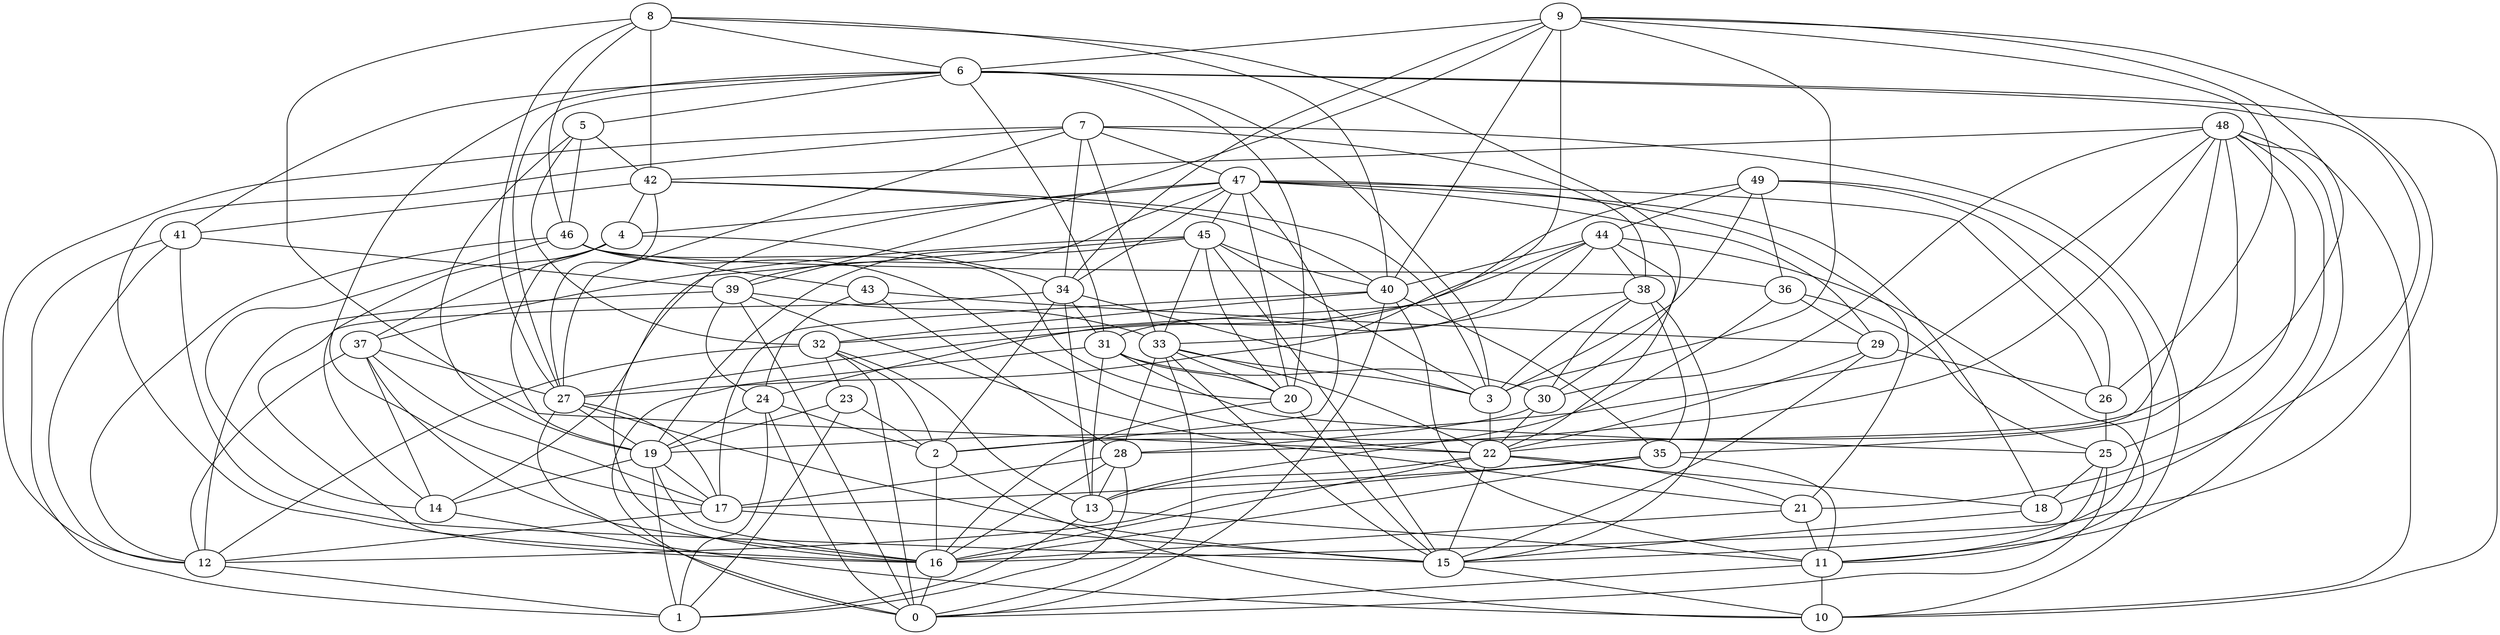digraph GG_graph {

subgraph G_graph {
edge [color = black]
"29" -> "15" [dir = none]
"46" -> "12" [dir = none]
"5" -> "19" [dir = none]
"33" -> "22" [dir = none]
"33" -> "28" [dir = none]
"4" -> "19" [dir = none]
"36" -> "13" [dir = none]
"38" -> "30" [dir = none]
"40" -> "17" [dir = none]
"17" -> "15" [dir = none]
"9" -> "39" [dir = none]
"9" -> "16" [dir = none]
"9" -> "27" [dir = none]
"7" -> "27" [dir = none]
"28" -> "1" [dir = none]
"25" -> "11" [dir = none]
"6" -> "41" [dir = none]
"6" -> "20" [dir = none]
"45" -> "14" [dir = none]
"32" -> "13" [dir = none]
"32" -> "2" [dir = none]
"32" -> "0" [dir = none]
"34" -> "13" [dir = none]
"37" -> "12" [dir = none]
"37" -> "14" [dir = none]
"19" -> "16" [dir = none]
"8" -> "30" [dir = none]
"8" -> "27" [dir = none]
"47" -> "21" [dir = none]
"47" -> "45" [dir = none]
"47" -> "26" [dir = none]
"47" -> "16" [dir = none]
"16" -> "0" [dir = none]
"49" -> "26" [dir = none]
"42" -> "3" [dir = none]
"42" -> "27" [dir = none]
"48" -> "11" [dir = none]
"48" -> "10" [dir = none]
"48" -> "18" [dir = none]
"48" -> "28" [dir = none]
"48" -> "35" [dir = none]
"48" -> "19" [dir = none]
"18" -> "15" [dir = none]
"20" -> "16" [dir = none]
"44" -> "31" [dir = none]
"31" -> "0" [dir = none]
"43" -> "28" [dir = none]
"24" -> "0" [dir = none]
"23" -> "2" [dir = none]
"29" -> "22" [dir = none]
"5" -> "46" [dir = none]
"45" -> "33" [dir = none]
"40" -> "11" [dir = none]
"27" -> "15" [dir = none]
"39" -> "0" [dir = none]
"7" -> "38" [dir = none]
"22" -> "16" [dir = none]
"33" -> "3" [dir = none]
"44" -> "22" [dir = none]
"34" -> "3" [dir = none]
"44" -> "27" [dir = none]
"44" -> "11" [dir = none]
"8" -> "6" [dir = none]
"29" -> "26" [dir = none]
"5" -> "32" [dir = none]
"27" -> "19" [dir = none]
"49" -> "36" [dir = none]
"12" -> "1" [dir = none]
"20" -> "15" [dir = none]
"33" -> "0" [dir = none]
"39" -> "33" [dir = none]
"37" -> "17" [dir = none]
"4" -> "37" [dir = none]
"39" -> "24" [dir = none]
"49" -> "15" [dir = none]
"23" -> "19" [dir = none]
"49" -> "24" [dir = none]
"24" -> "2" [dir = none]
"42" -> "40" [dir = none]
"32" -> "23" [dir = none]
"22" -> "15" [dir = none]
"46" -> "36" [dir = none]
"6" -> "10" [dir = none]
"25" -> "0" [dir = none]
"30" -> "28" [dir = none]
"9" -> "6" [dir = none]
"21" -> "11" [dir = none]
"31" -> "25" [dir = none]
"41" -> "39" [dir = none]
"33" -> "15" [dir = none]
"42" -> "4" [dir = none]
"28" -> "13" [dir = none]
"5" -> "42" [dir = none]
"8" -> "22" [dir = none]
"35" -> "17" [dir = none]
"9" -> "26" [dir = none]
"22" -> "21" [dir = none]
"13" -> "1" [dir = none]
"46" -> "20" [dir = none]
"45" -> "3" [dir = none]
"46" -> "14" [dir = none]
"8" -> "40" [dir = none]
"39" -> "12" [dir = none]
"7" -> "47" [dir = none]
"24" -> "19" [dir = none]
"48" -> "25" [dir = none]
"35" -> "11" [dir = none]
"6" -> "3" [dir = none]
"7" -> "10" [dir = none]
"6" -> "31" [dir = none]
"34" -> "16" [dir = none]
"43" -> "29" [dir = none]
"27" -> "17" [dir = none]
"45" -> "37" [dir = none]
"38" -> "15" [dir = none]
"30" -> "22" [dir = none]
"36" -> "25" [dir = none]
"45" -> "19" [dir = none]
"47" -> "34" [dir = none]
"40" -> "0" [dir = none]
"2" -> "10" [dir = none]
"4" -> "14" [dir = none]
"28" -> "17" [dir = none]
"45" -> "15" [dir = none]
"41" -> "1" [dir = none]
"9" -> "40" [dir = none]
"42" -> "41" [dir = none]
"7" -> "12" [dir = none]
"48" -> "22" [dir = none]
"34" -> "2" [dir = none]
"38" -> "35" [dir = none]
"2" -> "16" [dir = none]
"6" -> "17" [dir = none]
"28" -> "16" [dir = none]
"19" -> "14" [dir = none]
"41" -> "15" [dir = none]
"8" -> "46" [dir = none]
"22" -> "18" [dir = none]
"9" -> "3" [dir = none]
"40" -> "35" [dir = none]
"4" -> "34" [dir = none]
"11" -> "10" [dir = none]
"6" -> "27" [dir = none]
"17" -> "12" [dir = none]
"45" -> "40" [dir = none]
"15" -> "10" [dir = none]
"7" -> "16" [dir = none]
"7" -> "34" [dir = none]
"3" -> "22" [dir = none]
"47" -> "29" [dir = none]
"47" -> "4" [dir = none]
"27" -> "0" [dir = none]
"31" -> "30" [dir = none]
"14" -> "10" [dir = none]
"19" -> "1" [dir = none]
"8" -> "42" [dir = none]
"23" -> "1" [dir = none]
"47" -> "20" [dir = none]
"47" -> "18" [dir = none]
"35" -> "12" [dir = none]
"21" -> "16" [dir = none]
"44" -> "38" [dir = none]
"13" -> "11" [dir = none]
"40" -> "32" [dir = none]
"49" -> "44" [dir = none]
"6" -> "21" [dir = none]
"45" -> "20" [dir = none]
"6" -> "5" [dir = none]
"19" -> "17" [dir = none]
"37" -> "16" [dir = none]
"46" -> "43" [dir = none]
"31" -> "13" [dir = none]
"31" -> "20" [dir = none]
"38" -> "32" [dir = none]
"49" -> "3" [dir = none]
"44" -> "33" [dir = none]
"46" -> "22" [dir = none]
"32" -> "12" [dir = none]
"37" -> "27" [dir = none]
"26" -> "25" [dir = none]
"34" -> "31" [dir = none]
"44" -> "40" [dir = none]
"25" -> "18" [dir = none]
"47" -> "39" [dir = none]
"39" -> "21" [dir = none]
"36" -> "29" [dir = none]
"9" -> "34" [dir = none]
"48" -> "42" [dir = none]
"7" -> "33" [dir = none]
"43" -> "24" [dir = none]
"22" -> "13" [dir = none]
"47" -> "2" [dir = none]
"33" -> "20" [dir = none]
"11" -> "0" [dir = none]
"41" -> "12" [dir = none]
"35" -> "16" [dir = none]
"38" -> "3" [dir = none]
"9" -> "2" [dir = none]
"48" -> "30" [dir = none]
"24" -> "1" [dir = none]
}

}
